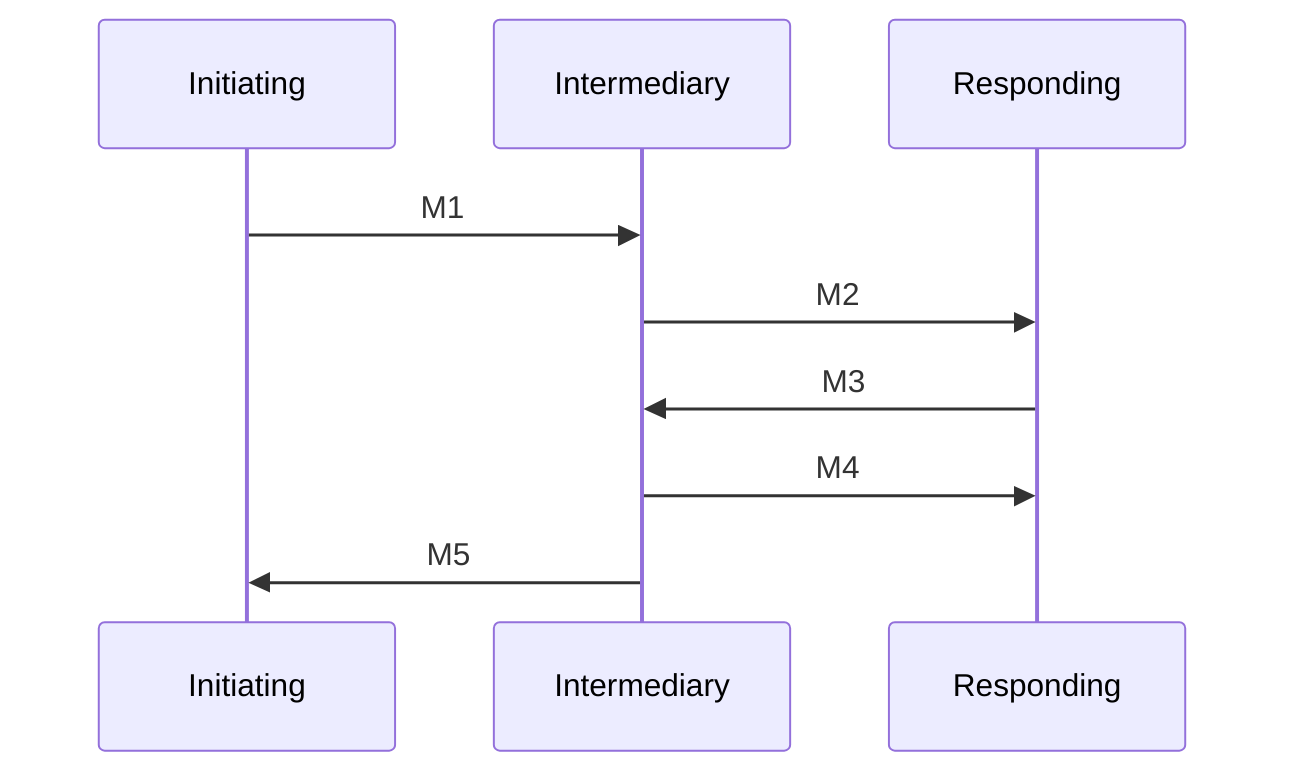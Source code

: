 sequenceDiagram
    participant Initiating
    participant Intermediary
    participant Responding
    Initiating->>Intermediary: M1
    Intermediary->>Responding: M2
    Responding->>Intermediary: M3
    Intermediary->>Responding: M4
    Intermediary->>Initiating: M5